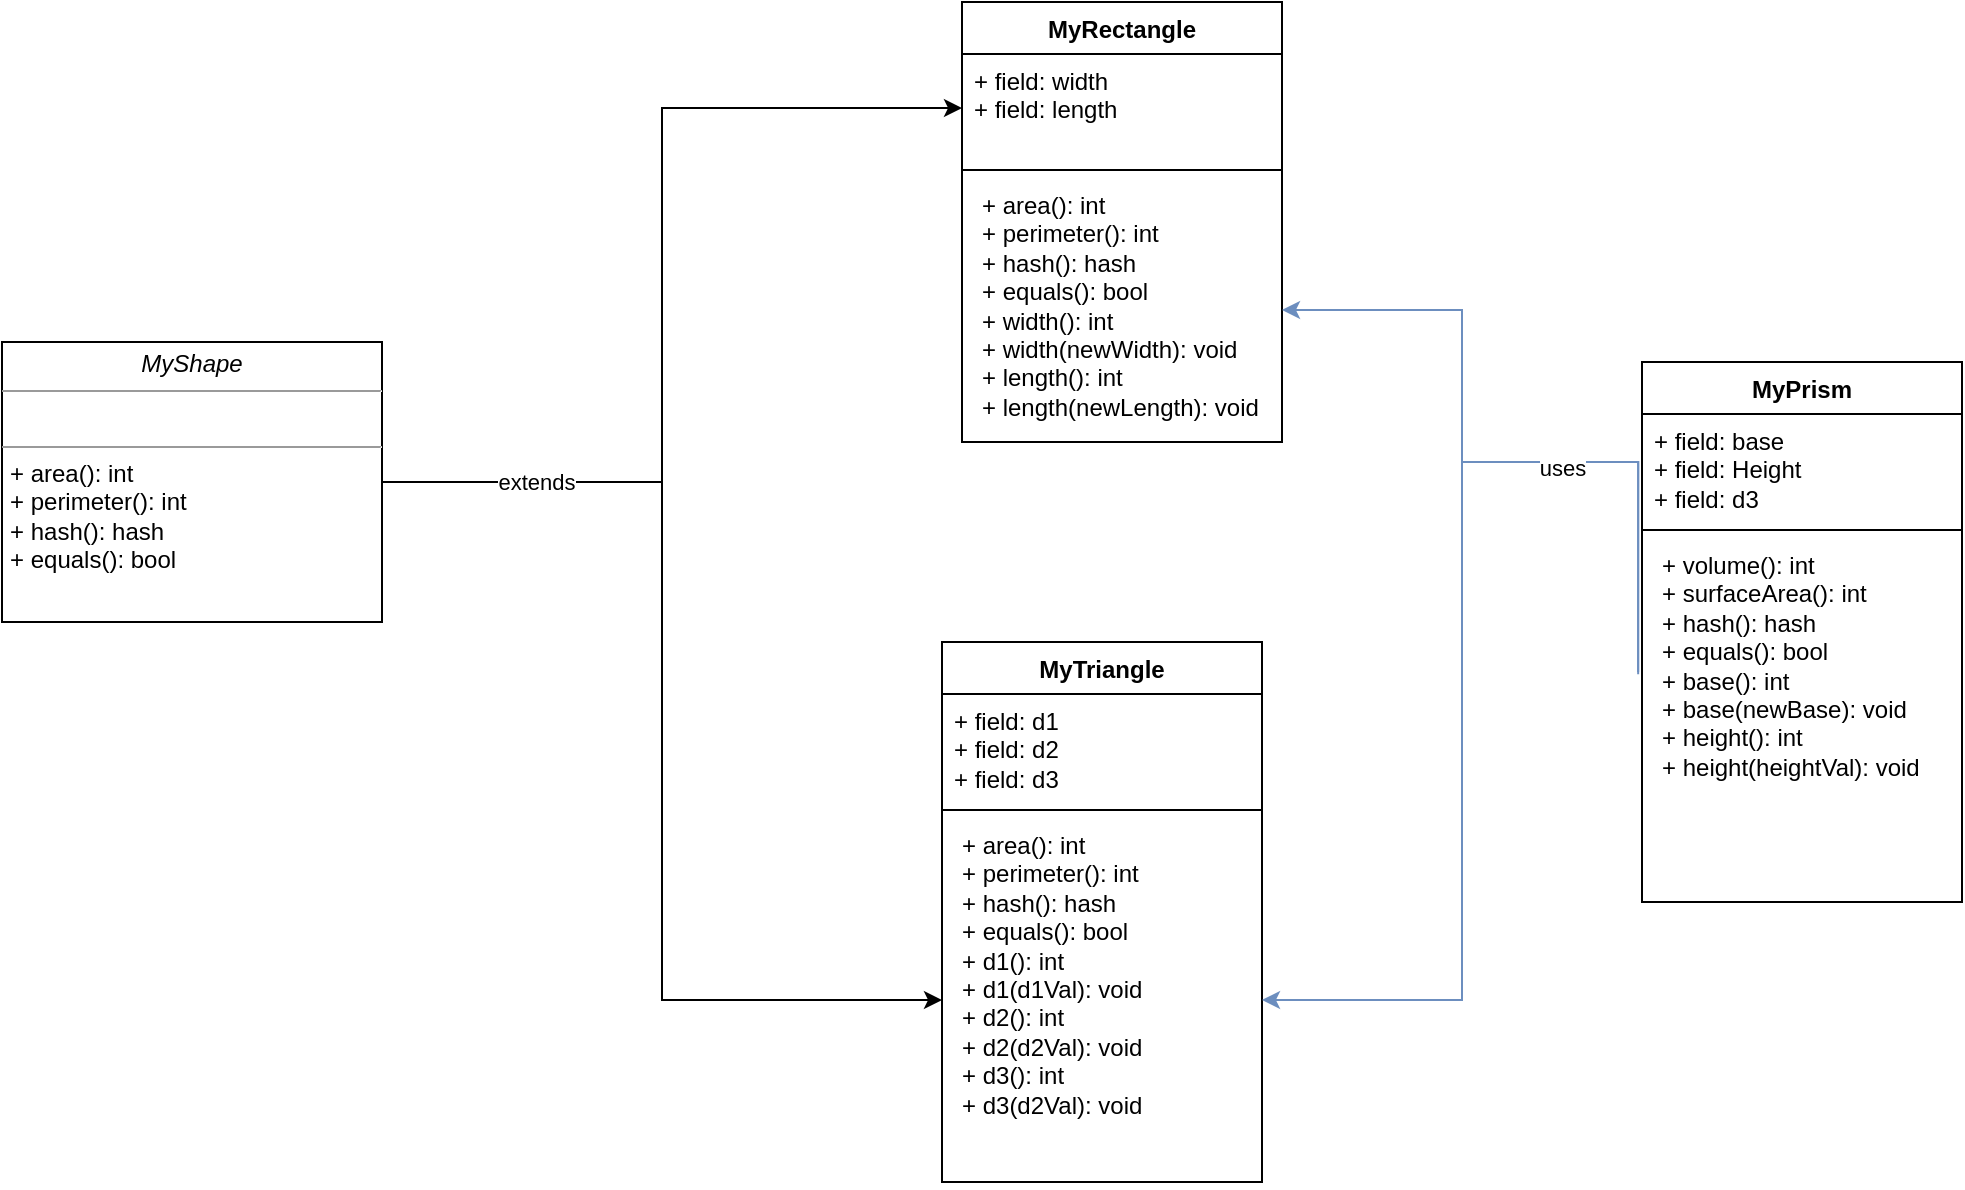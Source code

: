 <mxfile version="22.1.11" type="device">
  <diagram name="Page-1" id="c4acf3e9-155e-7222-9cf6-157b1a14988f">
    <mxGraphModel dx="1757" dy="1342" grid="1" gridSize="10" guides="1" tooltips="1" connect="1" arrows="1" fold="1" page="1" pageScale="1" pageWidth="850" pageHeight="1100" background="none" math="0" shadow="0">
      <root>
        <mxCell id="0" />
        <mxCell id="1" parent="0" />
        <mxCell id="yiHzc0ICIWn4iWGMgOS8-7" style="edgeStyle=orthogonalEdgeStyle;rounded=0;orthogonalLoop=1;jettySize=auto;html=1;entryX=0;entryY=0.5;entryDx=0;entryDy=0;exitX=1;exitY=0.5;exitDx=0;exitDy=0;" edge="1" parent="1" source="yiHzc0ICIWn4iWGMgOS8-1" target="yiHzc0ICIWn4iWGMgOS8-3">
          <mxGeometry relative="1" as="geometry">
            <Array as="points">
              <mxPoint x="1220" y="520" />
              <mxPoint x="1220" y="333" />
            </Array>
          </mxGeometry>
        </mxCell>
        <mxCell id="yiHzc0ICIWn4iWGMgOS8-12" style="edgeStyle=orthogonalEdgeStyle;rounded=0;orthogonalLoop=1;jettySize=auto;html=1;exitX=1;exitY=0.5;exitDx=0;exitDy=0;entryX=0;entryY=0.5;entryDx=0;entryDy=0;" edge="1" parent="1" source="yiHzc0ICIWn4iWGMgOS8-1" target="yiHzc0ICIWn4iWGMgOS8-11">
          <mxGeometry relative="1" as="geometry">
            <Array as="points">
              <mxPoint x="1220" y="520" />
              <mxPoint x="1220" y="779" />
            </Array>
          </mxGeometry>
        </mxCell>
        <mxCell id="yiHzc0ICIWn4iWGMgOS8-21" value="extends" style="edgeLabel;html=1;align=center;verticalAlign=middle;resizable=0;points=[];" vertex="1" connectable="0" parent="yiHzc0ICIWn4iWGMgOS8-12">
          <mxGeometry x="-0.714" relative="1" as="geometry">
            <mxPoint as="offset" />
          </mxGeometry>
        </mxCell>
        <mxCell id="yiHzc0ICIWn4iWGMgOS8-1" value="&lt;p style=&quot;margin:0px;margin-top:4px;text-align:center;&quot;&gt;&lt;i&gt;MyShape&lt;/i&gt;&lt;br&gt;&lt;/p&gt;&lt;hr size=&quot;1&quot;&gt;&lt;p style=&quot;margin:0px;margin-left:4px;&quot;&gt;&lt;br&gt;&lt;/p&gt;&lt;hr size=&quot;1&quot;&gt;&lt;p style=&quot;margin:0px;margin-left:4px;&quot;&gt;+ area(): int&lt;br&gt;+ perimeter(): int&lt;/p&gt;&lt;p style=&quot;margin:0px;margin-left:4px;&quot;&gt;+ hash(): hash&lt;br&gt;&lt;/p&gt;&lt;p style=&quot;margin:0px;margin-left:4px;&quot;&gt;+ equals(): bool&lt;br&gt;&lt;/p&gt;" style="verticalAlign=top;align=left;overflow=fill;fontSize=12;fontFamily=Helvetica;html=1;rounded=0;shadow=0;comic=0;labelBackgroundColor=none;strokeWidth=1" vertex="1" parent="1">
          <mxGeometry x="890" y="450" width="190" height="140" as="geometry" />
        </mxCell>
        <mxCell id="yiHzc0ICIWn4iWGMgOS8-2" value="MyRectangle" style="swimlane;fontStyle=1;align=center;verticalAlign=top;childLayout=stackLayout;horizontal=1;startSize=26;horizontalStack=0;resizeParent=1;resizeParentMax=0;resizeLast=0;collapsible=1;marginBottom=0;whiteSpace=wrap;html=1;" vertex="1" parent="1">
          <mxGeometry x="1370" y="280" width="160" height="220" as="geometry" />
        </mxCell>
        <mxCell id="yiHzc0ICIWn4iWGMgOS8-3" value="+ field: width&lt;br&gt;+ field: length" style="text;strokeColor=none;fillColor=none;align=left;verticalAlign=top;spacingLeft=4;spacingRight=4;overflow=hidden;rotatable=0;points=[[0,0.5],[1,0.5]];portConstraint=eastwest;whiteSpace=wrap;html=1;" vertex="1" parent="yiHzc0ICIWn4iWGMgOS8-2">
          <mxGeometry y="26" width="160" height="54" as="geometry" />
        </mxCell>
        <mxCell id="yiHzc0ICIWn4iWGMgOS8-4" value="" style="line;strokeWidth=1;fillColor=none;align=left;verticalAlign=middle;spacingTop=-1;spacingLeft=3;spacingRight=3;rotatable=0;labelPosition=right;points=[];portConstraint=eastwest;strokeColor=inherit;" vertex="1" parent="yiHzc0ICIWn4iWGMgOS8-2">
          <mxGeometry y="80" width="160" height="8" as="geometry" />
        </mxCell>
        <mxCell id="yiHzc0ICIWn4iWGMgOS8-5" value="&lt;p style=&quot;border-color: var(--border-color); margin: 0px 0px 0px 4px;&quot;&gt;&lt;span style=&quot;background-color: initial;&quot;&gt;+ area(): int&lt;/span&gt;&lt;br&gt;&lt;/p&gt;&lt;p style=&quot;border-color: var(--border-color); margin: 0px 0px 0px 4px;&quot;&gt;+ perimeter(): int&lt;/p&gt;&lt;p style=&quot;border-color: var(--border-color); margin: 0px 0px 0px 4px;&quot;&gt;+ hash(): hash&lt;br style=&quot;border-color: var(--border-color);&quot;&gt;&lt;/p&gt;&lt;p style=&quot;border-color: var(--border-color); margin: 0px 0px 0px 4px;&quot;&gt;+ equals(): bool&lt;/p&gt;&lt;p style=&quot;border-color: var(--border-color); margin: 0px 0px 0px 4px;&quot;&gt;+ width(): int&lt;/p&gt;&lt;p style=&quot;border-color: var(--border-color); margin: 0px 0px 0px 4px;&quot;&gt;+ width(newWidth): void&lt;br&gt;&lt;/p&gt;&lt;p style=&quot;border-color: var(--border-color); margin: 0px 0px 0px 4px;&quot;&gt;+ length(): int&lt;/p&gt;&lt;p style=&quot;border-color: var(--border-color); margin: 0px 0px 0px 4px;&quot;&gt;+ length(newLength): void&lt;br style=&quot;border-color: var(--border-color);&quot;&gt;&lt;/p&gt;&lt;p style=&quot;border-color: var(--border-color); margin: 0px 0px 0px 4px;&quot;&gt;&lt;br style=&quot;border-color: var(--border-color);&quot;&gt;&lt;/p&gt;" style="text;strokeColor=none;fillColor=none;align=left;verticalAlign=top;spacingLeft=4;spacingRight=4;overflow=hidden;rotatable=0;points=[[0,0.5],[1,0.5]];portConstraint=eastwest;whiteSpace=wrap;html=1;" vertex="1" parent="yiHzc0ICIWn4iWGMgOS8-2">
          <mxGeometry y="88" width="160" height="132" as="geometry" />
        </mxCell>
        <mxCell id="yiHzc0ICIWn4iWGMgOS8-8" value="MyTriangle" style="swimlane;fontStyle=1;align=center;verticalAlign=top;childLayout=stackLayout;horizontal=1;startSize=26;horizontalStack=0;resizeParent=1;resizeParentMax=0;resizeLast=0;collapsible=1;marginBottom=0;whiteSpace=wrap;html=1;" vertex="1" parent="1">
          <mxGeometry x="1360" y="600" width="160" height="270" as="geometry" />
        </mxCell>
        <mxCell id="yiHzc0ICIWn4iWGMgOS8-9" value="+ field: d1&lt;br&gt;+ field: d2&lt;br&gt;+ field: d3" style="text;strokeColor=none;fillColor=none;align=left;verticalAlign=top;spacingLeft=4;spacingRight=4;overflow=hidden;rotatable=0;points=[[0,0.5],[1,0.5]];portConstraint=eastwest;whiteSpace=wrap;html=1;" vertex="1" parent="yiHzc0ICIWn4iWGMgOS8-8">
          <mxGeometry y="26" width="160" height="54" as="geometry" />
        </mxCell>
        <mxCell id="yiHzc0ICIWn4iWGMgOS8-10" value="" style="line;strokeWidth=1;fillColor=none;align=left;verticalAlign=middle;spacingTop=-1;spacingLeft=3;spacingRight=3;rotatable=0;labelPosition=right;points=[];portConstraint=eastwest;strokeColor=inherit;" vertex="1" parent="yiHzc0ICIWn4iWGMgOS8-8">
          <mxGeometry y="80" width="160" height="8" as="geometry" />
        </mxCell>
        <mxCell id="yiHzc0ICIWn4iWGMgOS8-11" value="&lt;p style=&quot;border-color: var(--border-color); margin: 0px 0px 0px 4px;&quot;&gt;&lt;span style=&quot;background-color: initial;&quot;&gt;+ area(): int&lt;/span&gt;&lt;br&gt;&lt;/p&gt;&lt;p style=&quot;border-color: var(--border-color); margin: 0px 0px 0px 4px;&quot;&gt;+ perimeter(): int&lt;/p&gt;&lt;p style=&quot;border-color: var(--border-color); margin: 0px 0px 0px 4px;&quot;&gt;+ hash(): hash&lt;br style=&quot;border-color: var(--border-color);&quot;&gt;&lt;/p&gt;&lt;p style=&quot;border-color: var(--border-color); margin: 0px 0px 0px 4px;&quot;&gt;+ equals(): bool&lt;/p&gt;&lt;p style=&quot;border-color: var(--border-color); margin: 0px 0px 0px 4px;&quot;&gt;+ d1(): int&lt;/p&gt;&lt;p style=&quot;border-color: var(--border-color); margin: 0px 0px 0px 4px;&quot;&gt;+ d1(d1Val): void&lt;br&gt;&lt;/p&gt;&lt;p style=&quot;border-color: var(--border-color); margin: 0px 0px 0px 4px;&quot;&gt;+ d2(): int&lt;/p&gt;&lt;p style=&quot;border-color: var(--border-color); margin: 0px 0px 0px 4px;&quot;&gt;+ d2(d2Val): void&lt;/p&gt;&lt;p style=&quot;border-color: var(--border-color); margin: 0px 0px 0px 4px;&quot;&gt;+ d3(): int&lt;/p&gt;&lt;p style=&quot;border-color: var(--border-color); margin: 0px 0px 0px 4px;&quot;&gt;+ d3(d2Val): void&lt;/p&gt;&lt;p style=&quot;border-color: var(--border-color); margin: 0px 0px 0px 4px;&quot;&gt;&lt;br style=&quot;border-color: var(--border-color);&quot;&gt;&lt;/p&gt;" style="text;strokeColor=none;fillColor=none;align=left;verticalAlign=top;spacingLeft=4;spacingRight=4;overflow=hidden;rotatable=0;points=[[0,0.5],[1,0.5]];portConstraint=eastwest;whiteSpace=wrap;html=1;" vertex="1" parent="yiHzc0ICIWn4iWGMgOS8-8">
          <mxGeometry y="88" width="160" height="182" as="geometry" />
        </mxCell>
        <mxCell id="yiHzc0ICIWn4iWGMgOS8-13" value="MyPrism" style="swimlane;fontStyle=1;align=center;verticalAlign=top;childLayout=stackLayout;horizontal=1;startSize=26;horizontalStack=0;resizeParent=1;resizeParentMax=0;resizeLast=0;collapsible=1;marginBottom=0;whiteSpace=wrap;html=1;" vertex="1" parent="1">
          <mxGeometry x="1710" y="460" width="160" height="270" as="geometry" />
        </mxCell>
        <mxCell id="yiHzc0ICIWn4iWGMgOS8-14" value="+ field: base&lt;br&gt;+ field: Height&lt;br&gt;+ field: d3" style="text;strokeColor=none;fillColor=none;align=left;verticalAlign=top;spacingLeft=4;spacingRight=4;overflow=hidden;rotatable=0;points=[[0,0.5],[1,0.5]];portConstraint=eastwest;whiteSpace=wrap;html=1;" vertex="1" parent="yiHzc0ICIWn4iWGMgOS8-13">
          <mxGeometry y="26" width="160" height="54" as="geometry" />
        </mxCell>
        <mxCell id="yiHzc0ICIWn4iWGMgOS8-15" value="" style="line;strokeWidth=1;fillColor=none;align=left;verticalAlign=middle;spacingTop=-1;spacingLeft=3;spacingRight=3;rotatable=0;labelPosition=right;points=[];portConstraint=eastwest;strokeColor=inherit;" vertex="1" parent="yiHzc0ICIWn4iWGMgOS8-13">
          <mxGeometry y="80" width="160" height="8" as="geometry" />
        </mxCell>
        <mxCell id="yiHzc0ICIWn4iWGMgOS8-16" value="&lt;p style=&quot;border-color: var(--border-color); margin: 0px 0px 0px 4px;&quot;&gt;&lt;span style=&quot;background-color: initial;&quot;&gt;+ volume(): int&lt;/span&gt;&lt;br&gt;&lt;/p&gt;&lt;p style=&quot;border-color: var(--border-color); margin: 0px 0px 0px 4px;&quot;&gt;+ surfaceArea(): int&lt;/p&gt;&lt;p style=&quot;border-color: var(--border-color); margin: 0px 0px 0px 4px;&quot;&gt;+ hash(): hash&lt;br style=&quot;border-color: var(--border-color);&quot;&gt;&lt;/p&gt;&lt;p style=&quot;border-color: var(--border-color); margin: 0px 0px 0px 4px;&quot;&gt;+ equals(): bool&lt;/p&gt;&lt;p style=&quot;border-color: var(--border-color); margin: 0px 0px 0px 4px;&quot;&gt;+ base(): int&lt;/p&gt;&lt;p style=&quot;border-color: var(--border-color); margin: 0px 0px 0px 4px;&quot;&gt;+ base(newBase): void&lt;br&gt;&lt;/p&gt;&lt;p style=&quot;border-color: var(--border-color); margin: 0px 0px 0px 4px;&quot;&gt;+ height(): int&lt;/p&gt;&lt;p style=&quot;border-color: var(--border-color); margin: 0px 0px 0px 4px;&quot;&gt;+ height(heightVal): void&lt;/p&gt;&lt;p style=&quot;border-color: var(--border-color); margin: 0px 0px 0px 4px;&quot;&gt;&lt;br&gt;&lt;/p&gt;" style="text;strokeColor=none;fillColor=none;align=left;verticalAlign=top;spacingLeft=4;spacingRight=4;overflow=hidden;rotatable=0;points=[[0,0.5],[1,0.5]];portConstraint=eastwest;whiteSpace=wrap;html=1;" vertex="1" parent="yiHzc0ICIWn4iWGMgOS8-13">
          <mxGeometry y="88" width="160" height="182" as="geometry" />
        </mxCell>
        <mxCell id="yiHzc0ICIWn4iWGMgOS8-18" style="edgeStyle=orthogonalEdgeStyle;rounded=0;orthogonalLoop=1;jettySize=auto;html=1;entryX=-0.012;entryY=0.368;entryDx=0;entryDy=0;entryPerimeter=0;startArrow=classic;startFill=1;endArrow=none;endFill=0;fillColor=#dae8fc;strokeColor=#6c8ebf;" edge="1" parent="1" source="yiHzc0ICIWn4iWGMgOS8-5" target="yiHzc0ICIWn4iWGMgOS8-16">
          <mxGeometry relative="1" as="geometry">
            <Array as="points">
              <mxPoint x="1620" y="434" />
              <mxPoint x="1620" y="510" />
              <mxPoint x="1708" y="510" />
            </Array>
          </mxGeometry>
        </mxCell>
        <mxCell id="yiHzc0ICIWn4iWGMgOS8-19" style="edgeStyle=orthogonalEdgeStyle;rounded=0;orthogonalLoop=1;jettySize=auto;html=1;entryX=-0.012;entryY=0.374;entryDx=0;entryDy=0;entryPerimeter=0;startArrow=classic;startFill=1;endArrow=none;endFill=0;fillColor=#dae8fc;strokeColor=#6c8ebf;" edge="1" parent="1" source="yiHzc0ICIWn4iWGMgOS8-11" target="yiHzc0ICIWn4iWGMgOS8-16">
          <mxGeometry relative="1" as="geometry">
            <Array as="points">
              <mxPoint x="1620" y="779" />
              <mxPoint x="1620" y="510" />
              <mxPoint x="1708" y="510" />
            </Array>
          </mxGeometry>
        </mxCell>
        <mxCell id="yiHzc0ICIWn4iWGMgOS8-20" value="uses" style="edgeLabel;html=1;align=center;verticalAlign=middle;resizable=0;points=[];" vertex="1" connectable="0" parent="yiHzc0ICIWn4iWGMgOS8-19">
          <mxGeometry x="0.715" relative="1" as="geometry">
            <mxPoint x="-38" y="-23" as="offset" />
          </mxGeometry>
        </mxCell>
      </root>
    </mxGraphModel>
  </diagram>
</mxfile>
